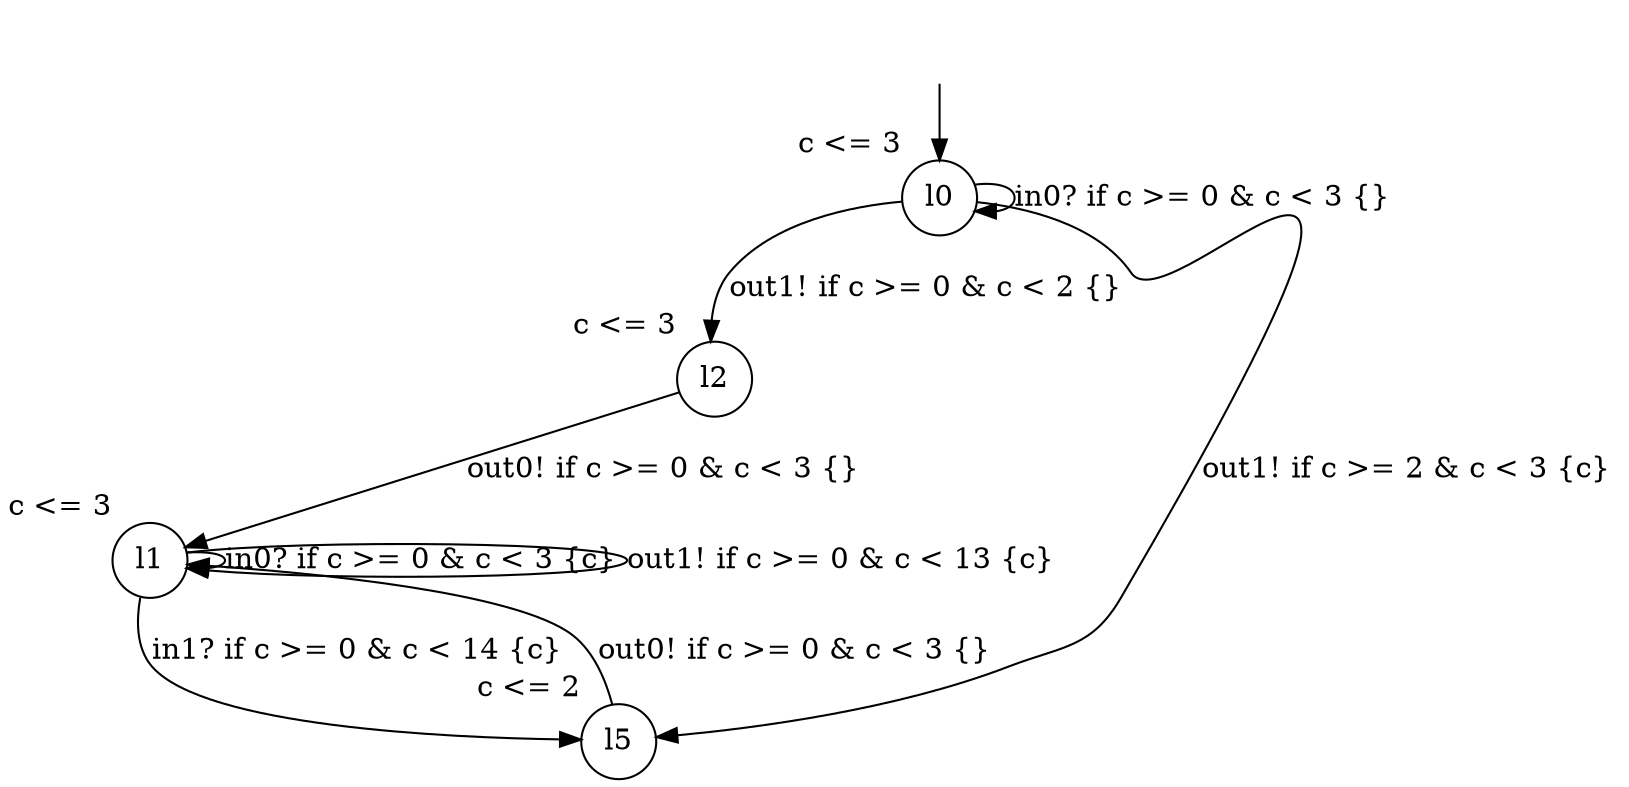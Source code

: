 digraph g {
__start0 [label="" shape="none"];
l0 [shape="circle" margin=0 label="l0", xlabel="c <= 3"];
l1 [shape="circle" margin=0 label="l1", xlabel="c <= 3"];
l2 [shape="circle" margin=0 label="l2", xlabel="c <= 3"];
l5 [shape="circle" margin=0 label="l5", xlabel="c <= 2"];
l0 -> l5 [label="out1! if c >= 2 & c < 3 {c} "];
l0 -> l0 [label="in0? if c >= 0 & c < 3 {} "];
l0 -> l2 [label="out1! if c >= 0 & c < 2 {} "];
l1 -> l1 [label="in0? if c >= 0 & c < 3 {c} "];
l1 -> l5 [label="in1? if c >= 0 & c < 14 {c} "];
l1 -> l1 [label="out1! if c >= 0 & c < 13 {c} "];
l2 -> l1 [label="out0! if c >= 0 & c < 3 {} "];
l5 -> l1 [label="out0! if c >= 0 & c < 3 {} "];
__start0 -> l0;
}
